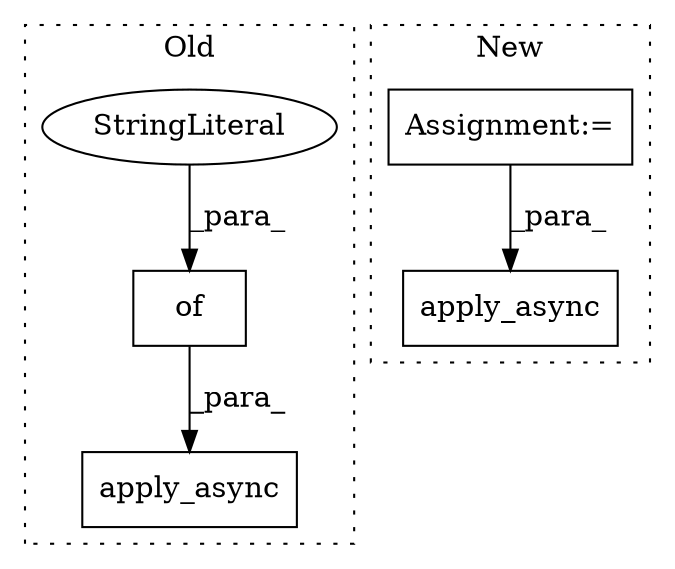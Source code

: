 digraph G {
subgraph cluster0 {
1 [label="apply_async" a="32" s="1325,1381" l="12,1" shape="box"];
4 [label="of" a="32" s="1341,1380" l="3,1" shape="box"];
5 [label="StringLiteral" a="45" s="1344" l="14" shape="ellipse"];
label = "Old";
style="dotted";
}
subgraph cluster1 {
2 [label="apply_async" a="32" s="1510,1557" l="12,1" shape="box"];
3 [label="Assignment:=" a="7" s="1313" l="12" shape="box"];
label = "New";
style="dotted";
}
3 -> 2 [label="_para_"];
4 -> 1 [label="_para_"];
5 -> 4 [label="_para_"];
}